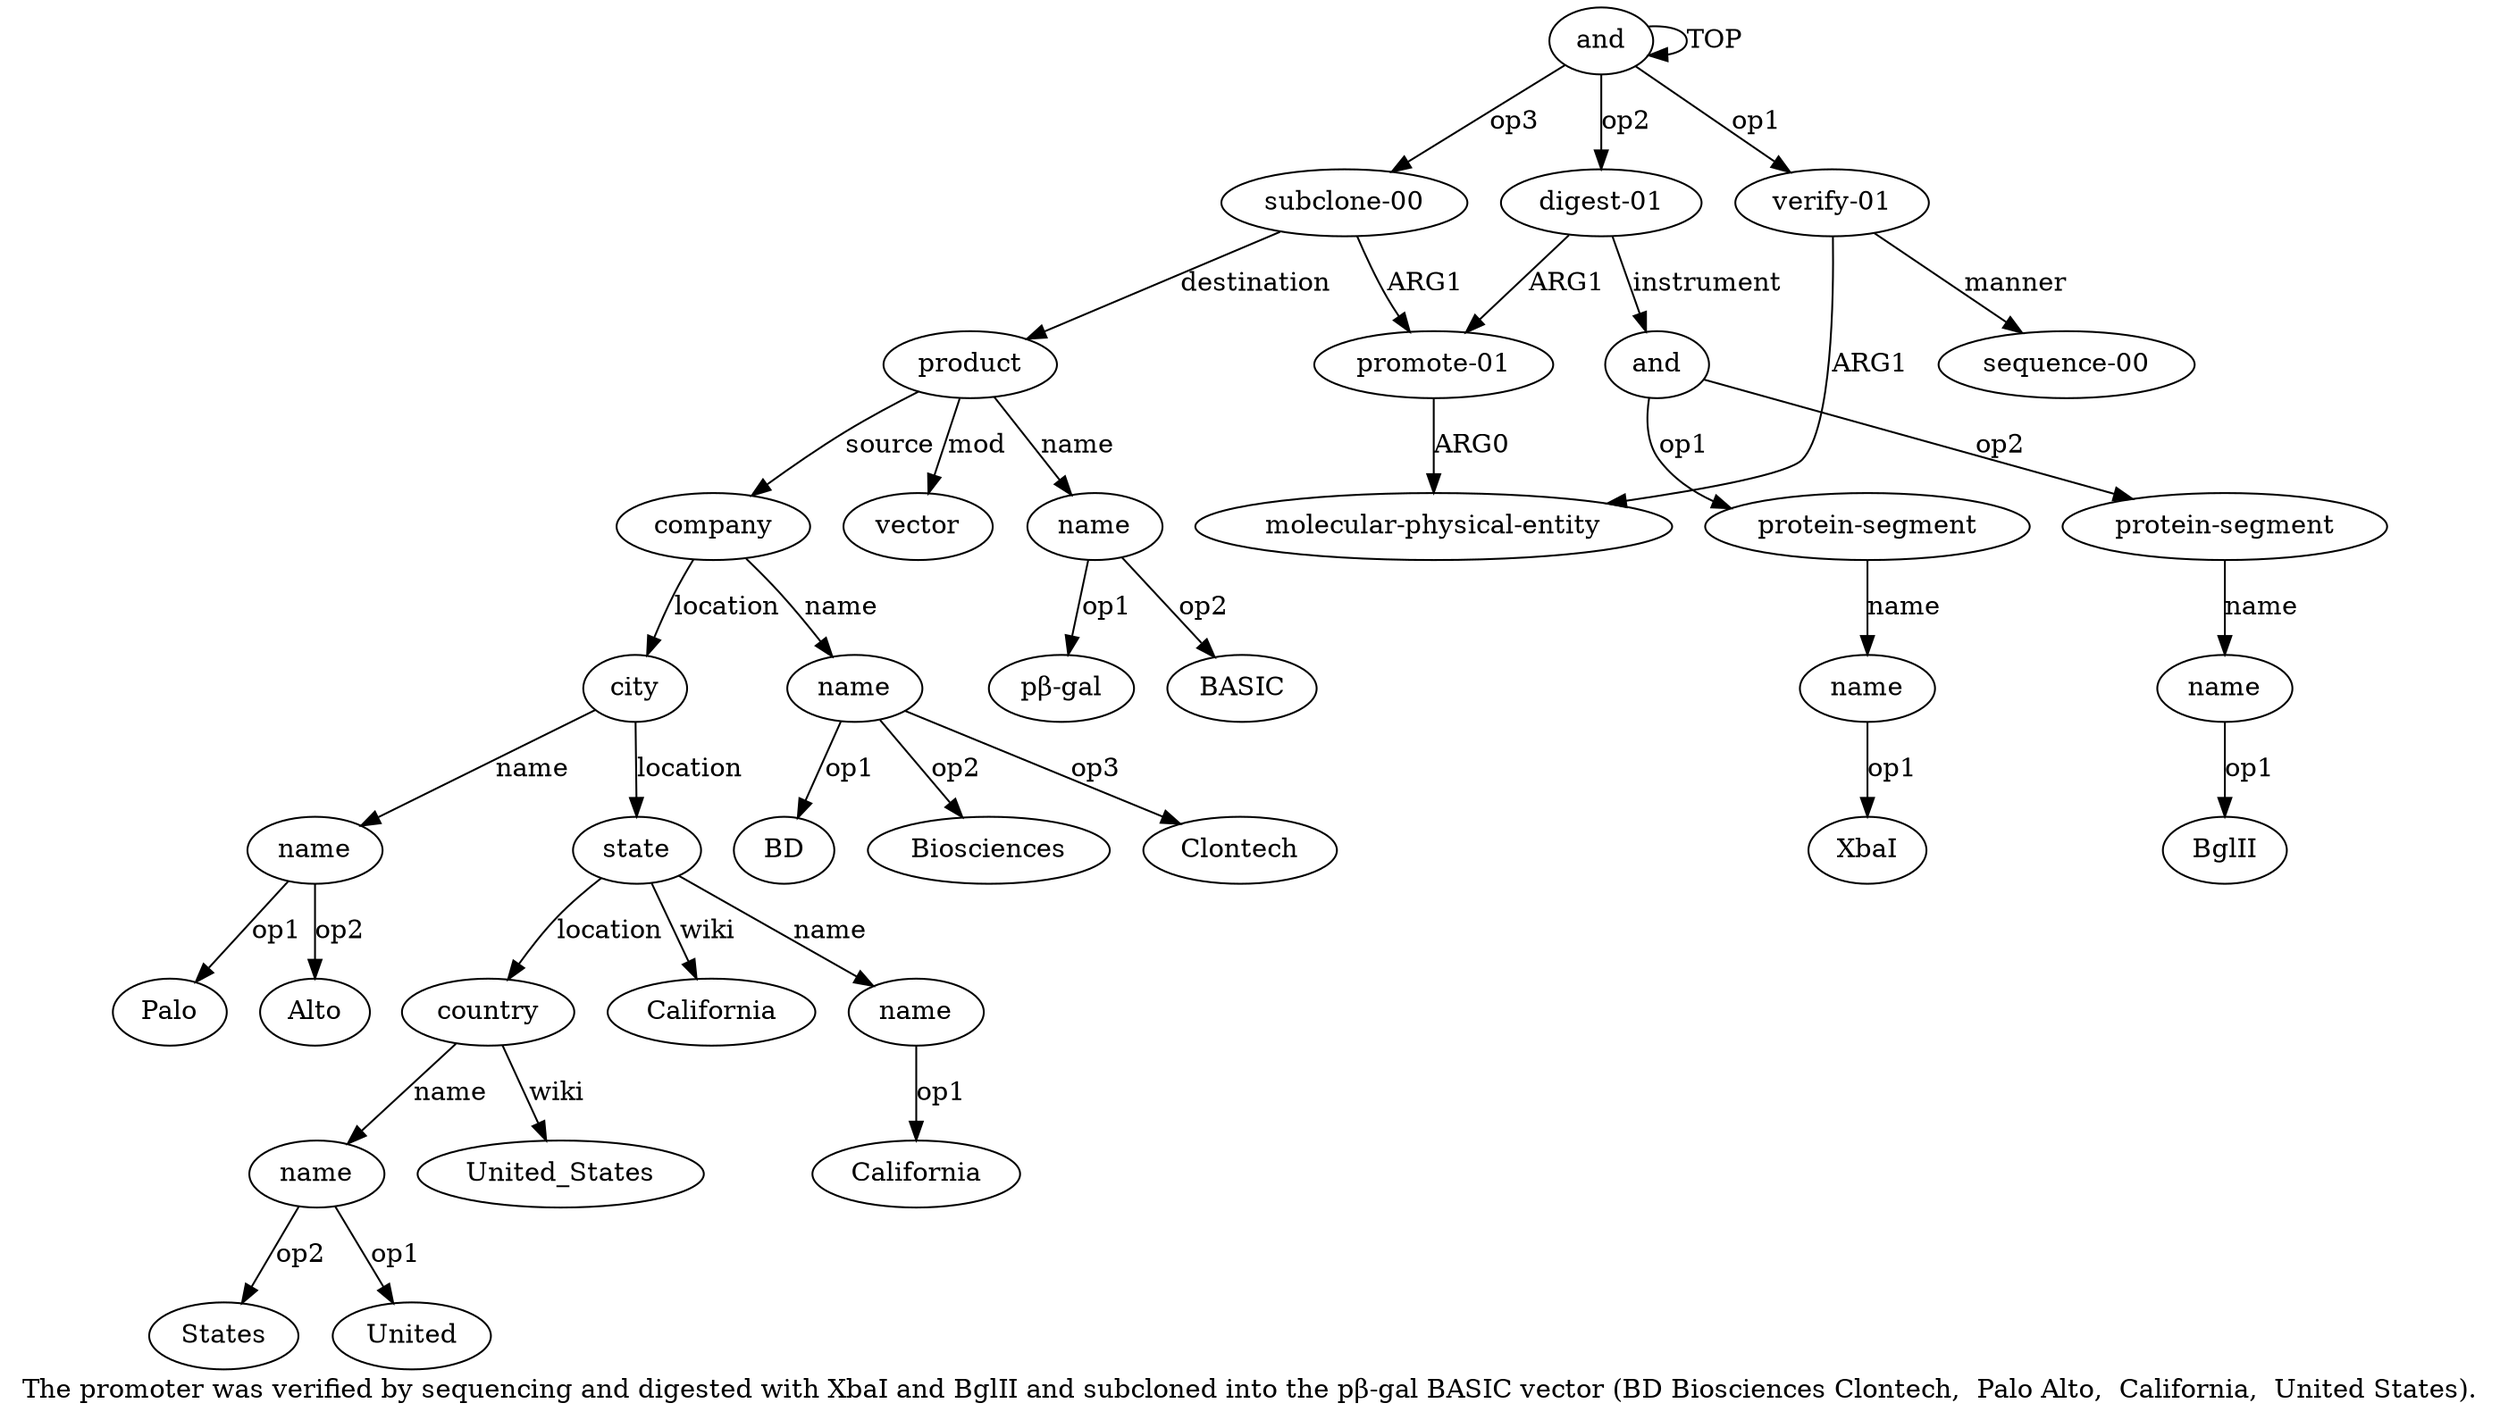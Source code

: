 digraph  {
	graph [label="The promoter was verified by sequencing and digested with XbaI and BglII and subcloned into the pβ-gal BASIC vector (BD Biosciences \
Clontech,  Palo Alto,  California,  United States)."];
	node [label="\N"];
	a20	 [color=black,
		gold_ind=20,
		gold_label=name,
		label=name,
		test_ind=20,
		test_label=name];
	"a20 California"	 [color=black,
		gold_ind=-1,
		gold_label=California,
		label=California,
		test_ind=-1,
		test_label=California];
	a20 -> "a20 California" [key=0,
	color=black,
	gold_label=op1,
	label=op1,
	test_label=op1];
a21 [color=black,
	gold_ind=21,
	gold_label=country,
	label=country,
	test_ind=21,
	test_label=country];
a22 [color=black,
	gold_ind=22,
	gold_label=name,
	label=name,
	test_ind=22,
	test_label=name];
a21 -> a22 [key=0,
color=black,
gold_label=name,
label=name,
test_label=name];
"a21 United_States" [color=black,
gold_ind=-1,
gold_label=United_States,
label=United_States,
test_ind=-1,
test_label=United_States];
a21 -> "a21 United_States" [key=0,
color=black,
gold_label=wiki,
label=wiki,
test_label=wiki];
"a22 States" [color=black,
gold_ind=-1,
gold_label=States,
label=States,
test_ind=-1,
test_label=States];
a22 -> "a22 States" [key=0,
color=black,
gold_label=op2,
label=op2,
test_label=op2];
"a22 United" [color=black,
gold_ind=-1,
gold_label=United,
label=United,
test_ind=-1,
test_label=United];
a22 -> "a22 United" [key=0,
color=black,
gold_label=op1,
label=op1,
test_label=op1];
"a18 Alto" [color=black,
gold_ind=-1,
gold_label=Alto,
label=Alto,
test_ind=-1,
test_label=Alto];
"a18 Palo" [color=black,
gold_ind=-1,
gold_label=Palo,
label=Palo,
test_ind=-1,
test_label=Palo];
a15 [color=black,
gold_ind=15,
gold_label=company,
label=company,
test_ind=15,
test_label=company];
a17 [color=black,
gold_ind=17,
gold_label=city,
label=city,
test_ind=17,
test_label=city];
a15 -> a17 [key=0,
color=black,
gold_label=location,
label=location,
test_label=location];
a16 [color=black,
gold_ind=16,
gold_label=name,
label=name,
test_ind=16,
test_label=name];
a15 -> a16 [key=0,
color=black,
gold_label=name,
label=name,
test_label=name];
a14 [color=black,
gold_ind=14,
gold_label=vector,
label=vector,
test_ind=14,
test_label=vector];
a19 [color=black,
gold_ind=19,
gold_label=state,
label=state,
test_ind=19,
test_label=state];
a17 -> a19 [key=0,
color=black,
gold_label=location,
label=location,
test_label=location];
a18 [color=black,
gold_ind=18,
gold_label=name,
label=name,
test_ind=18,
test_label=name];
a17 -> a18 [key=0,
color=black,
gold_label=name,
label=name,
test_label=name];
"a16 BD" [color=black,
gold_ind=-1,
gold_label=BD,
label=BD,
test_ind=-1,
test_label=BD];
a16 -> "a16 BD" [key=0,
color=black,
gold_label=op1,
label=op1,
test_label=op1];
"a16 Biosciences" [color=black,
gold_ind=-1,
gold_label=Biosciences,
label=Biosciences,
test_ind=-1,
test_label=Biosciences];
a16 -> "a16 Biosciences" [key=0,
color=black,
gold_label=op2,
label=op2,
test_label=op2];
"a16 Clontech" [color=black,
gold_ind=-1,
gold_label=Clontech,
label=Clontech,
test_ind=-1,
test_label=Clontech];
a16 -> "a16 Clontech" [key=0,
color=black,
gold_label=op3,
label=op3,
test_label=op3];
a11 [color=black,
gold_ind=11,
gold_label="subclone-00",
label="subclone-00",
test_ind=11,
test_label="subclone-00"];
a12 [color=black,
gold_ind=12,
gold_label=product,
label=product,
test_ind=12,
test_label=product];
a11 -> a12 [key=0,
color=black,
gold_label=destination,
label=destination,
test_label=destination];
a3 [color=black,
gold_ind=3,
gold_label="promote-01",
label="promote-01",
test_ind=3,
test_label="promote-01"];
a11 -> a3 [key=0,
color=black,
gold_label=ARG1,
label=ARG1,
test_label=ARG1];
a10 [color=black,
gold_ind=10,
gold_label=name,
label=name,
test_ind=10,
test_label=name];
"a10 BglII" [color=black,
gold_ind=-1,
gold_label=BglII,
label=BglII,
test_ind=-1,
test_label=BglII];
a10 -> "a10 BglII" [key=0,
color=black,
gold_label=op1,
label=op1,
test_label=op1];
a13 [color=black,
gold_ind=13,
gold_label=name,
label=name,
test_ind=13,
test_label=name];
"a13 pβ-gal" [color=black,
gold_ind=-1,
gold_label="pβ-gal",
label="pβ-gal",
test_ind=-1,
test_label="pβ-gal"];
a13 -> "a13 pβ-gal" [key=0,
color=black,
gold_label=op1,
label=op1,
test_label=op1];
"a13 BASIC" [color=black,
gold_ind=-1,
gold_label=BASIC,
label=BASIC,
test_ind=-1,
test_label=BASIC];
a13 -> "a13 BASIC" [key=0,
color=black,
gold_label=op2,
label=op2,
test_label=op2];
a12 -> a15 [key=0,
color=black,
gold_label=source,
label=source,
test_label=source];
a12 -> a14 [key=0,
color=black,
gold_label=mod,
label=mod,
test_label=mod];
a12 -> a13 [key=0,
color=black,
gold_label=name,
label=name,
test_label=name];
a19 -> a20 [key=0,
color=black,
gold_label=name,
label=name,
test_label=name];
a19 -> a21 [key=0,
color=black,
gold_label=location,
label=location,
test_label=location];
"a19 California" [color=black,
gold_ind=-1,
gold_label=California,
label=California,
test_ind=-1,
test_label=California];
a19 -> "a19 California" [key=0,
color=black,
gold_label=wiki,
label=wiki,
test_label=wiki];
a18 -> "a18 Alto" [key=0,
color=black,
gold_label=op2,
label=op2,
test_label=op2];
a18 -> "a18 Palo" [key=0,
color=black,
gold_label=op1,
label=op1,
test_label=op1];
a1 [color=black,
gold_ind=1,
gold_label="verify-01",
label="verify-01",
test_ind=1,
test_label="verify-01"];
a2 [color=black,
gold_ind=2,
gold_label="molecular-physical-entity",
label="molecular-physical-entity",
test_ind=2,
test_label="molecular-physical-entity"];
a1 -> a2 [key=0,
color=black,
gold_label=ARG1,
label=ARG1,
test_label=ARG1];
a4 [color=black,
gold_ind=4,
gold_label="sequence-00",
label="sequence-00",
test_ind=4,
test_label="sequence-00"];
a1 -> a4 [key=0,
color=black,
gold_label=manner,
label=manner,
test_label=manner];
a0 [color=black,
gold_ind=0,
gold_label=and,
label=and,
test_ind=0,
test_label=and];
a0 -> a11 [key=0,
color=black,
gold_label=op3,
label=op3,
test_label=op3];
a0 -> a1 [key=0,
color=black,
gold_label=op1,
label=op1,
test_label=op1];
a0 -> a0 [key=0,
color=black,
gold_label=TOP,
label=TOP,
test_label=TOP];
a5 [color=black,
gold_ind=5,
gold_label="digest-01",
label="digest-01",
test_ind=5,
test_label="digest-01"];
a0 -> a5 [key=0,
color=black,
gold_label=op2,
label=op2,
test_label=op2];
a3 -> a2 [key=0,
color=black,
gold_label=ARG0,
label=ARG0,
test_label=ARG0];
a5 -> a3 [key=0,
color=black,
gold_label=ARG1,
label=ARG1,
test_label=ARG1];
a6 [color=black,
gold_ind=6,
gold_label=and,
label=and,
test_ind=6,
test_label=and];
a5 -> a6 [key=0,
color=black,
gold_label=instrument,
label=instrument,
test_label=instrument];
a7 [color=black,
gold_ind=7,
gold_label="protein-segment",
label="protein-segment",
test_ind=7,
test_label="protein-segment"];
a8 [color=black,
gold_ind=8,
gold_label=name,
label=name,
test_ind=8,
test_label=name];
a7 -> a8 [key=0,
color=black,
gold_label=name,
label=name,
test_label=name];
a6 -> a7 [key=0,
color=black,
gold_label=op1,
label=op1,
test_label=op1];
a9 [color=black,
gold_ind=9,
gold_label="protein-segment",
label="protein-segment",
test_ind=9,
test_label="protein-segment"];
a6 -> a9 [key=0,
color=black,
gold_label=op2,
label=op2,
test_label=op2];
a9 -> a10 [key=0,
color=black,
gold_label=name,
label=name,
test_label=name];
"a8 XbaI" [color=black,
gold_ind=-1,
gold_label=XbaI,
label=XbaI,
test_ind=-1,
test_label=XbaI];
a8 -> "a8 XbaI" [key=0,
color=black,
gold_label=op1,
label=op1,
test_label=op1];
}
